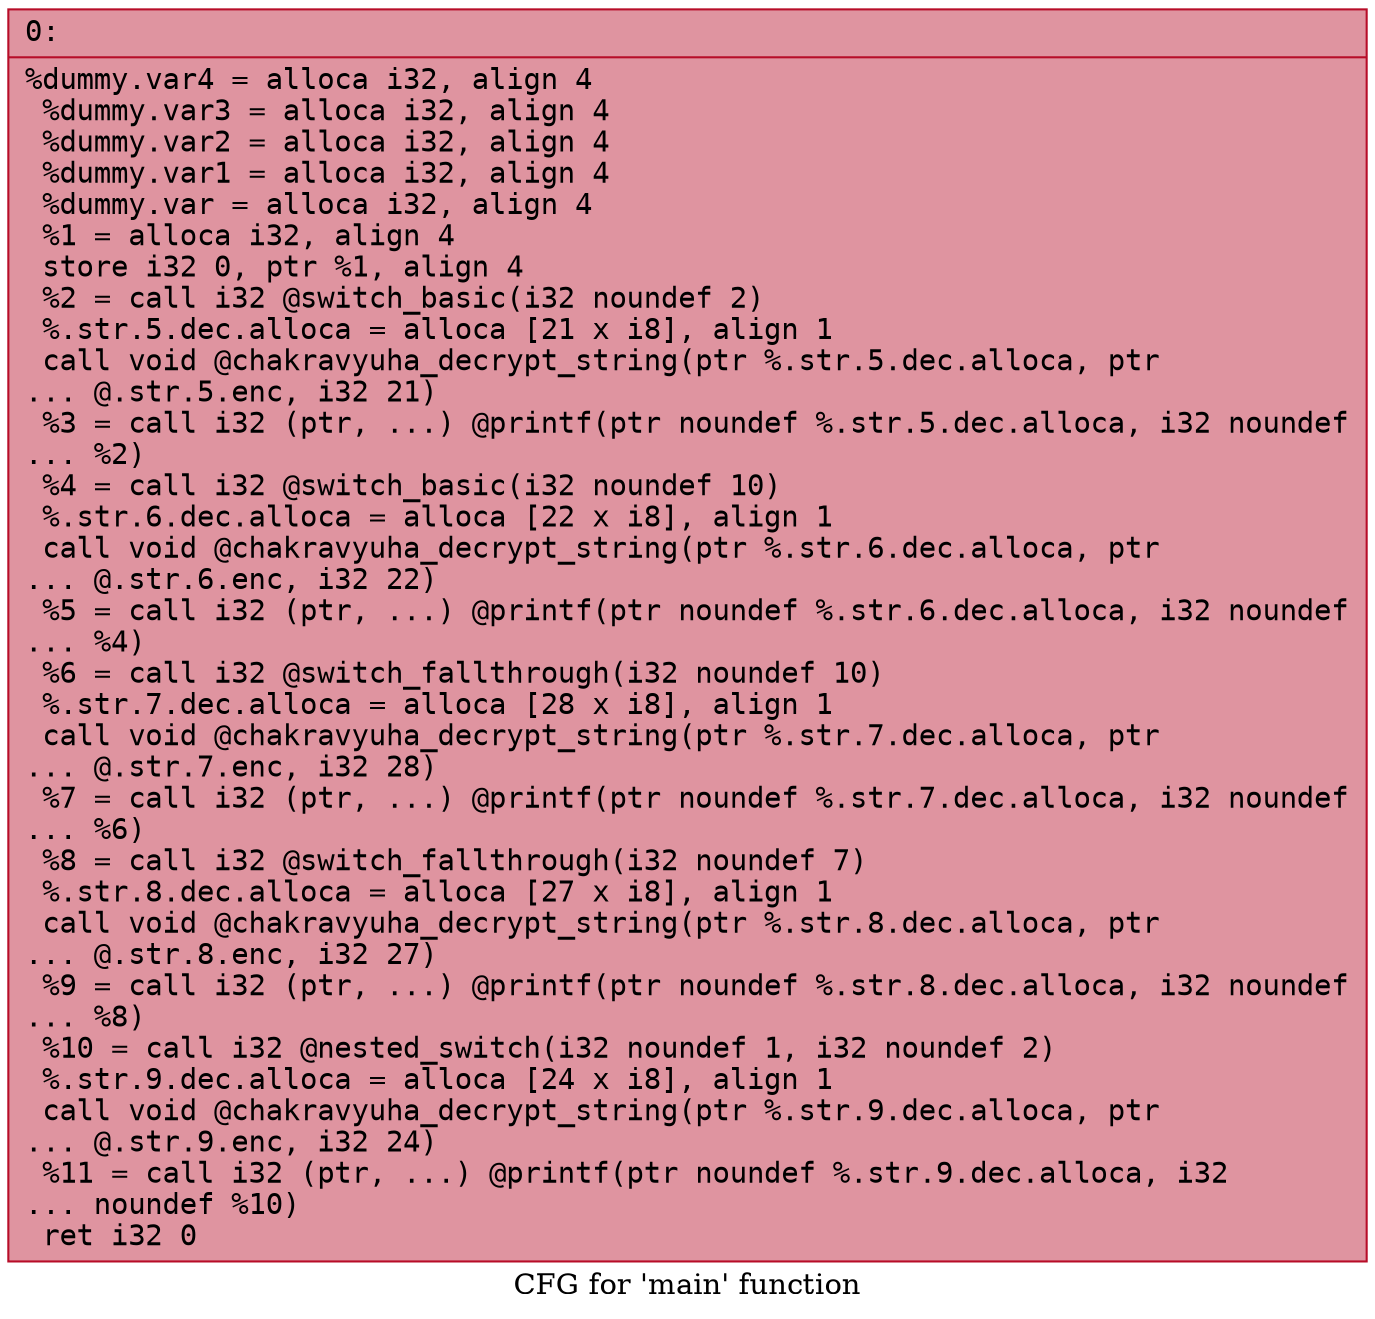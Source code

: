 digraph "CFG for 'main' function" {
	label="CFG for 'main' function";

	Node0x6073e4bb9420 [shape=record,color="#b70d28ff", style=filled, fillcolor="#b70d2870" fontname="Courier",label="{0:\l|  %dummy.var4 = alloca i32, align 4\l  %dummy.var3 = alloca i32, align 4\l  %dummy.var2 = alloca i32, align 4\l  %dummy.var1 = alloca i32, align 4\l  %dummy.var = alloca i32, align 4\l  %1 = alloca i32, align 4\l  store i32 0, ptr %1, align 4\l  %2 = call i32 @switch_basic(i32 noundef 2)\l  %.str.5.dec.alloca = alloca [21 x i8], align 1\l  call void @chakravyuha_decrypt_string(ptr %.str.5.dec.alloca, ptr\l... @.str.5.enc, i32 21)\l  %3 = call i32 (ptr, ...) @printf(ptr noundef %.str.5.dec.alloca, i32 noundef\l... %2)\l  %4 = call i32 @switch_basic(i32 noundef 10)\l  %.str.6.dec.alloca = alloca [22 x i8], align 1\l  call void @chakravyuha_decrypt_string(ptr %.str.6.dec.alloca, ptr\l... @.str.6.enc, i32 22)\l  %5 = call i32 (ptr, ...) @printf(ptr noundef %.str.6.dec.alloca, i32 noundef\l... %4)\l  %6 = call i32 @switch_fallthrough(i32 noundef 10)\l  %.str.7.dec.alloca = alloca [28 x i8], align 1\l  call void @chakravyuha_decrypt_string(ptr %.str.7.dec.alloca, ptr\l... @.str.7.enc, i32 28)\l  %7 = call i32 (ptr, ...) @printf(ptr noundef %.str.7.dec.alloca, i32 noundef\l... %6)\l  %8 = call i32 @switch_fallthrough(i32 noundef 7)\l  %.str.8.dec.alloca = alloca [27 x i8], align 1\l  call void @chakravyuha_decrypt_string(ptr %.str.8.dec.alloca, ptr\l... @.str.8.enc, i32 27)\l  %9 = call i32 (ptr, ...) @printf(ptr noundef %.str.8.dec.alloca, i32 noundef\l... %8)\l  %10 = call i32 @nested_switch(i32 noundef 1, i32 noundef 2)\l  %.str.9.dec.alloca = alloca [24 x i8], align 1\l  call void @chakravyuha_decrypt_string(ptr %.str.9.dec.alloca, ptr\l... @.str.9.enc, i32 24)\l  %11 = call i32 (ptr, ...) @printf(ptr noundef %.str.9.dec.alloca, i32\l... noundef %10)\l  ret i32 0\l}"];
}
